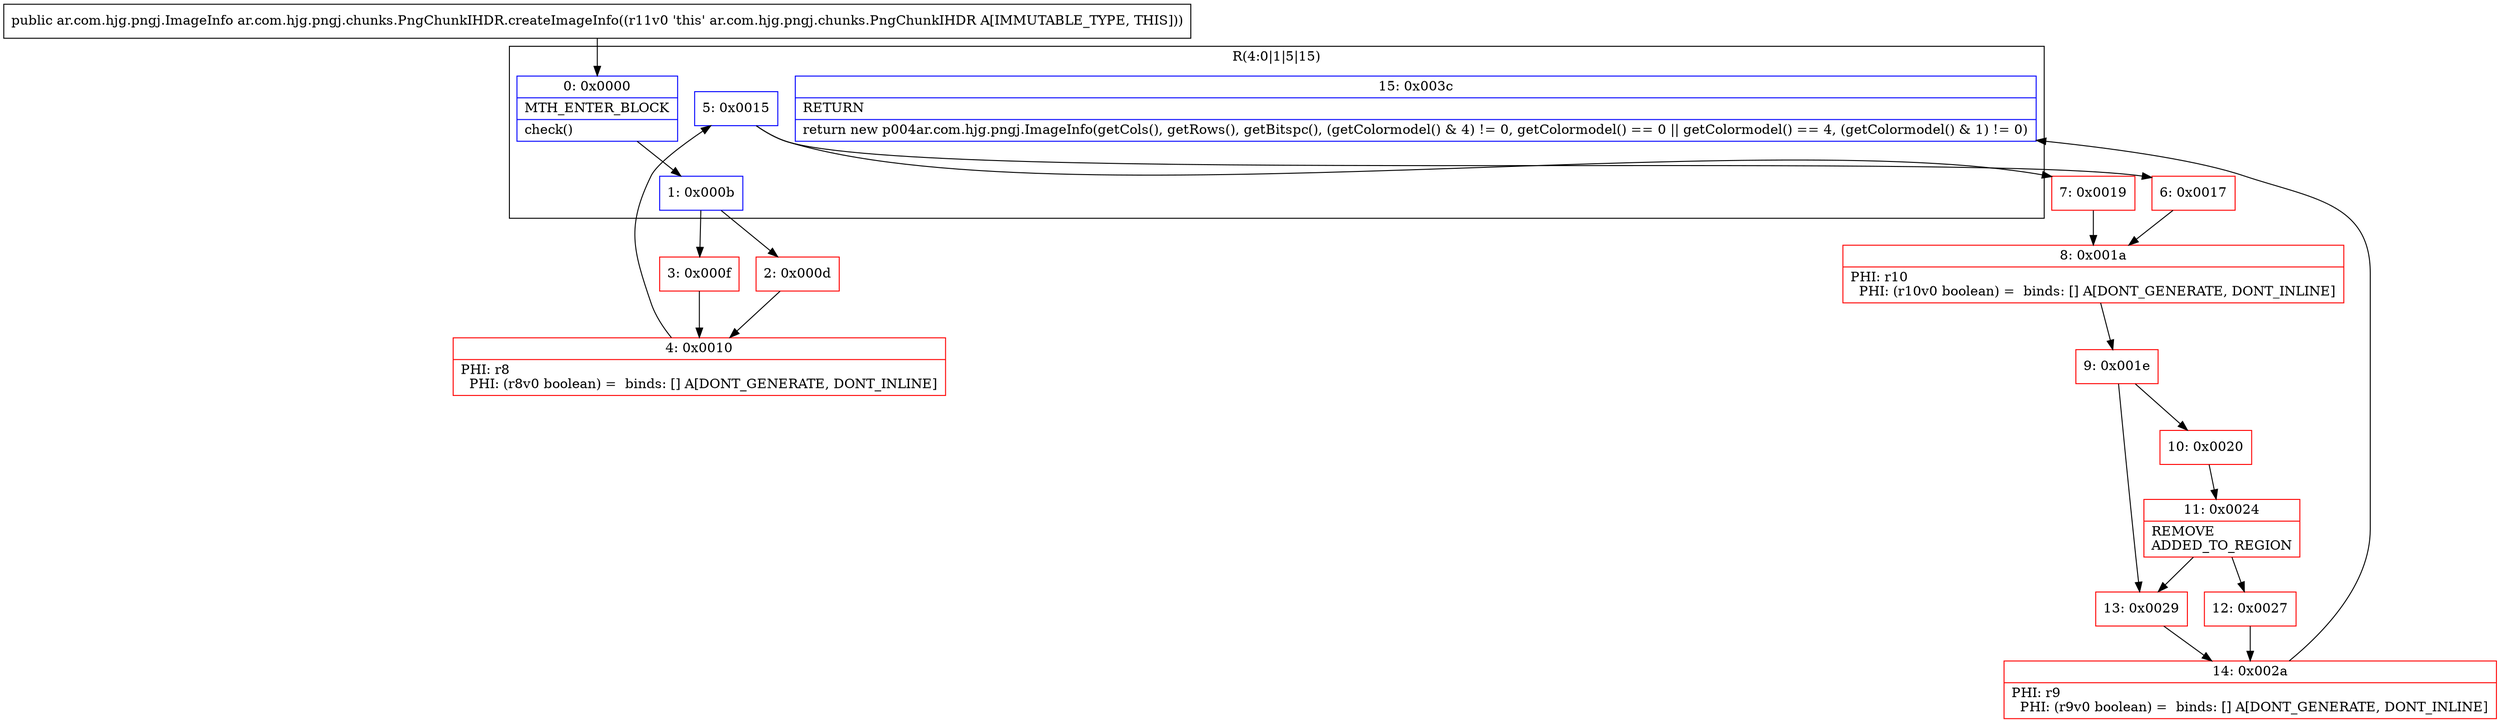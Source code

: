 digraph "CFG forar.com.hjg.pngj.chunks.PngChunkIHDR.createImageInfo()Lar\/com\/hjg\/pngj\/ImageInfo;" {
subgraph cluster_Region_239198672 {
label = "R(4:0|1|5|15)";
node [shape=record,color=blue];
Node_0 [shape=record,label="{0\:\ 0x0000|MTH_ENTER_BLOCK\l|check()\l}"];
Node_1 [shape=record,label="{1\:\ 0x000b}"];
Node_5 [shape=record,label="{5\:\ 0x0015}"];
Node_15 [shape=record,label="{15\:\ 0x003c|RETURN\l|return new p004ar.com.hjg.pngj.ImageInfo(getCols(), getRows(), getBitspc(), (getColormodel() & 4) != 0, getColormodel() == 0 \|\| getColormodel() == 4, (getColormodel() & 1) != 0)\l}"];
}
Node_2 [shape=record,color=red,label="{2\:\ 0x000d}"];
Node_3 [shape=record,color=red,label="{3\:\ 0x000f}"];
Node_4 [shape=record,color=red,label="{4\:\ 0x0010|PHI: r8 \l  PHI: (r8v0 boolean) =  binds: [] A[DONT_GENERATE, DONT_INLINE]\l}"];
Node_6 [shape=record,color=red,label="{6\:\ 0x0017}"];
Node_7 [shape=record,color=red,label="{7\:\ 0x0019}"];
Node_8 [shape=record,color=red,label="{8\:\ 0x001a|PHI: r10 \l  PHI: (r10v0 boolean) =  binds: [] A[DONT_GENERATE, DONT_INLINE]\l}"];
Node_9 [shape=record,color=red,label="{9\:\ 0x001e}"];
Node_10 [shape=record,color=red,label="{10\:\ 0x0020}"];
Node_11 [shape=record,color=red,label="{11\:\ 0x0024|REMOVE\lADDED_TO_REGION\l}"];
Node_12 [shape=record,color=red,label="{12\:\ 0x0027}"];
Node_13 [shape=record,color=red,label="{13\:\ 0x0029}"];
Node_14 [shape=record,color=red,label="{14\:\ 0x002a|PHI: r9 \l  PHI: (r9v0 boolean) =  binds: [] A[DONT_GENERATE, DONT_INLINE]\l}"];
MethodNode[shape=record,label="{public ar.com.hjg.pngj.ImageInfo ar.com.hjg.pngj.chunks.PngChunkIHDR.createImageInfo((r11v0 'this' ar.com.hjg.pngj.chunks.PngChunkIHDR A[IMMUTABLE_TYPE, THIS])) }"];
MethodNode -> Node_0;
Node_0 -> Node_1;
Node_1 -> Node_2;
Node_1 -> Node_3;
Node_5 -> Node_6;
Node_5 -> Node_7;
Node_2 -> Node_4;
Node_3 -> Node_4;
Node_4 -> Node_5;
Node_6 -> Node_8;
Node_7 -> Node_8;
Node_8 -> Node_9;
Node_9 -> Node_10;
Node_9 -> Node_13;
Node_10 -> Node_11;
Node_11 -> Node_12;
Node_11 -> Node_13;
Node_12 -> Node_14;
Node_13 -> Node_14;
Node_14 -> Node_15;
}

